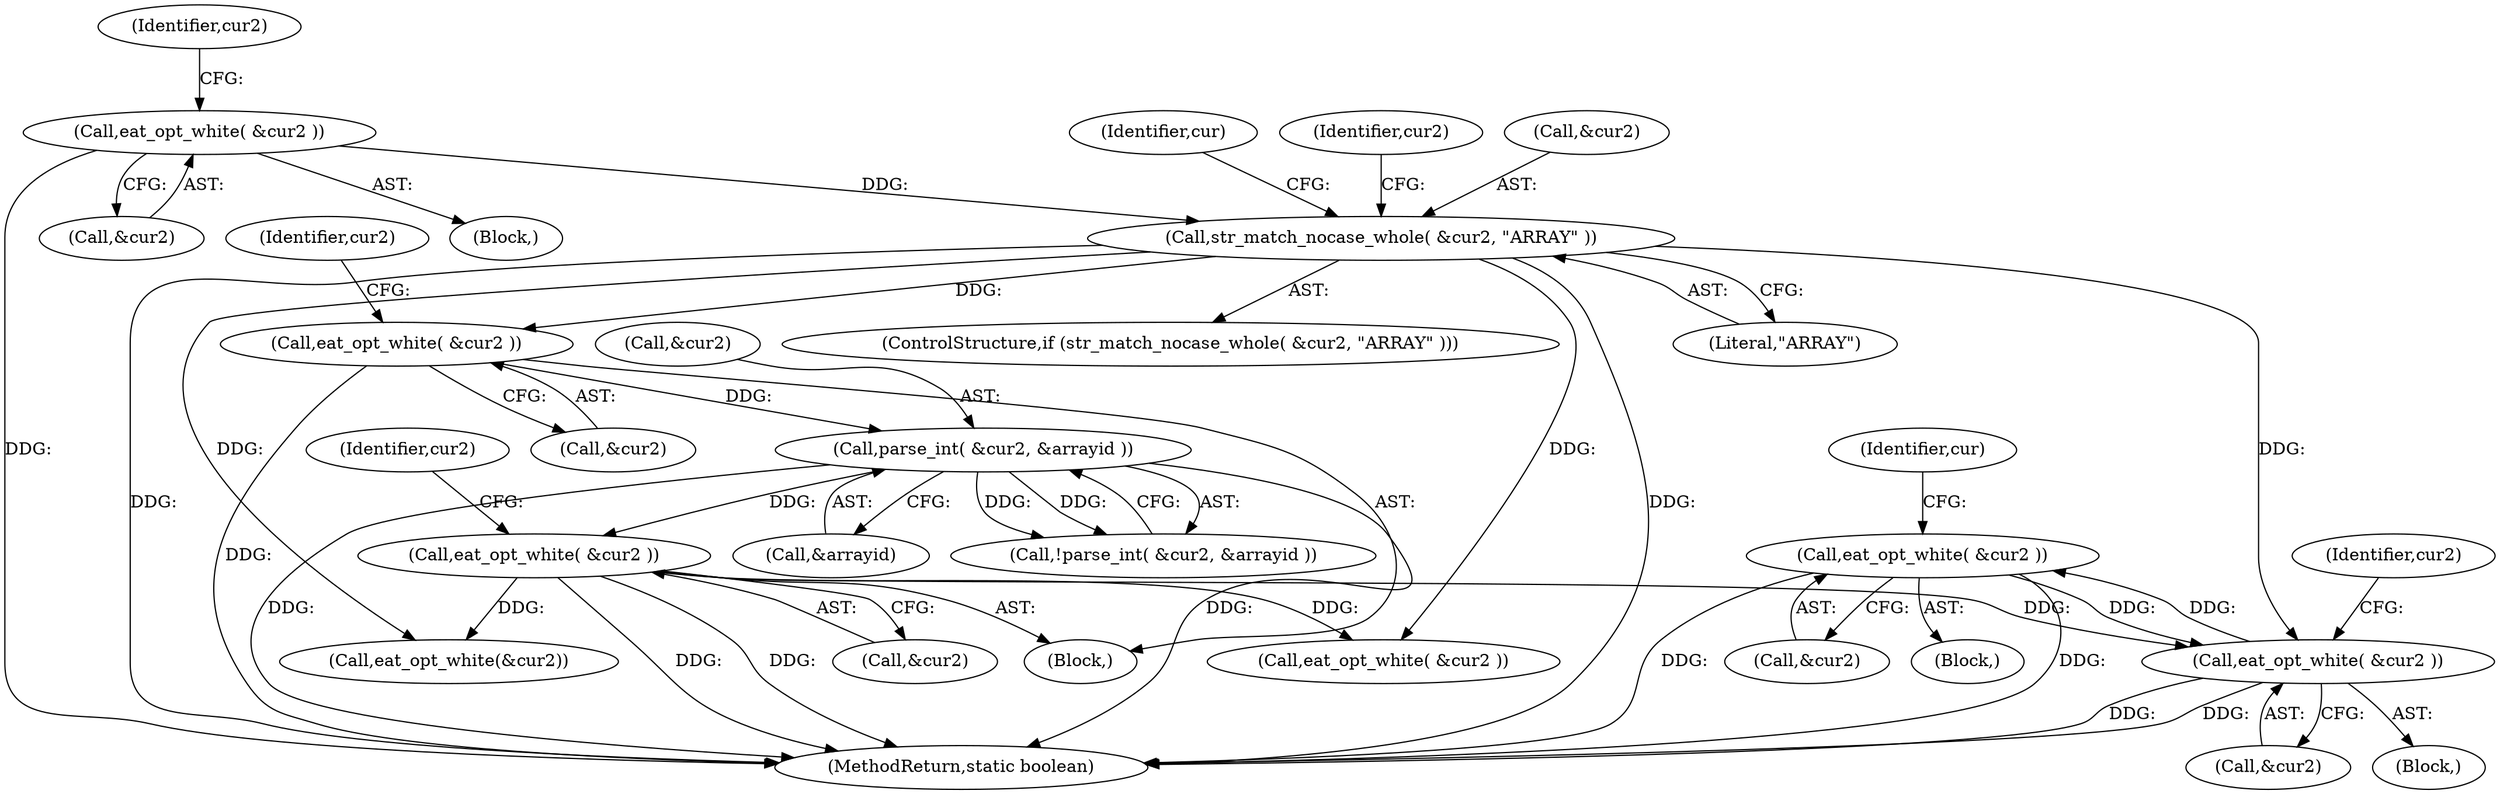 digraph "0_virglrenderer_e534b51ca3c3cd25f3990589932a9ed711c59b27@pointer" {
"1003503" [label="(Call,eat_opt_white( &cur2 ))"];
"1003492" [label="(Call,eat_opt_white( &cur2 ))"];
"1003148" [label="(Call,str_match_nocase_whole( &cur2, \"ARRAY\" ))"];
"1003144" [label="(Call,eat_opt_white( &cur2 ))"];
"1003503" [label="(Call,eat_opt_white( &cur2 ))"];
"1003183" [label="(Call,eat_opt_white( &cur2 ))"];
"1003172" [label="(Call,parse_int( &cur2, &arrayid ))"];
"1003167" [label="(Call,eat_opt_white( &cur2 ))"];
"1003183" [label="(Call,eat_opt_white( &cur2 ))"];
"1003147" [label="(ControlStructure,if (str_match_nocase_whole( &cur2, \"ARRAY\" )))"];
"1003173" [label="(Call,&cur2)"];
"1003168" [label="(Call,&cur2)"];
"1003280" [label="(Call,eat_opt_white(&cur2))"];
"1003189" [label="(Identifier,cur2)"];
"1003148" [label="(Call,str_match_nocase_whole( &cur2, \"ARRAY\" ))"];
"1003224" [label="(Identifier,cur)"];
"1003184" [label="(Call,&cur2)"];
"1003150" [label="(Identifier,cur2)"];
"1003503" [label="(Call,eat_opt_white( &cur2 ))"];
"1003500" [label="(Block,)"];
"1003493" [label="(Call,&cur2)"];
"1003174" [label="(Identifier,cur2)"];
"1003144" [label="(Call,eat_opt_white( &cur2 ))"];
"1003157" [label="(Identifier,cur2)"];
"1003167" [label="(Call,eat_opt_white( &cur2 ))"];
"1004167" [label="(MethodReturn,static boolean)"];
"1003498" [label="(Identifier,cur2)"];
"1003172" [label="(Call,parse_int( &cur2, &arrayid ))"];
"1003504" [label="(Call,&cur2)"];
"1003175" [label="(Call,&arrayid)"];
"1003507" [label="(Identifier,cur)"];
"1003138" [label="(Block,)"];
"1003149" [label="(Call,&cur2)"];
"1003171" [label="(Call,!parse_int( &cur2, &arrayid ))"];
"1003606" [label="(Call,eat_opt_white( &cur2 ))"];
"1003151" [label="(Literal,\"ARRAY\")"];
"1003145" [label="(Call,&cur2)"];
"1003492" [label="(Call,eat_opt_white( &cur2 ))"];
"1003152" [label="(Block,)"];
"1003488" [label="(Block,)"];
"1003503" -> "1003500"  [label="AST: "];
"1003503" -> "1003504"  [label="CFG: "];
"1003504" -> "1003503"  [label="AST: "];
"1003507" -> "1003503"  [label="CFG: "];
"1003503" -> "1004167"  [label="DDG: "];
"1003503" -> "1004167"  [label="DDG: "];
"1003503" -> "1003492"  [label="DDG: "];
"1003492" -> "1003503"  [label="DDG: "];
"1003492" -> "1003488"  [label="AST: "];
"1003492" -> "1003493"  [label="CFG: "];
"1003493" -> "1003492"  [label="AST: "];
"1003498" -> "1003492"  [label="CFG: "];
"1003492" -> "1004167"  [label="DDG: "];
"1003492" -> "1004167"  [label="DDG: "];
"1003148" -> "1003492"  [label="DDG: "];
"1003183" -> "1003492"  [label="DDG: "];
"1003148" -> "1003147"  [label="AST: "];
"1003148" -> "1003151"  [label="CFG: "];
"1003149" -> "1003148"  [label="AST: "];
"1003151" -> "1003148"  [label="AST: "];
"1003157" -> "1003148"  [label="CFG: "];
"1003224" -> "1003148"  [label="CFG: "];
"1003148" -> "1004167"  [label="DDG: "];
"1003148" -> "1004167"  [label="DDG: "];
"1003144" -> "1003148"  [label="DDG: "];
"1003148" -> "1003167"  [label="DDG: "];
"1003148" -> "1003280"  [label="DDG: "];
"1003148" -> "1003606"  [label="DDG: "];
"1003144" -> "1003138"  [label="AST: "];
"1003144" -> "1003145"  [label="CFG: "];
"1003145" -> "1003144"  [label="AST: "];
"1003150" -> "1003144"  [label="CFG: "];
"1003144" -> "1004167"  [label="DDG: "];
"1003183" -> "1003152"  [label="AST: "];
"1003183" -> "1003184"  [label="CFG: "];
"1003184" -> "1003183"  [label="AST: "];
"1003189" -> "1003183"  [label="CFG: "];
"1003183" -> "1004167"  [label="DDG: "];
"1003183" -> "1004167"  [label="DDG: "];
"1003172" -> "1003183"  [label="DDG: "];
"1003183" -> "1003280"  [label="DDG: "];
"1003183" -> "1003606"  [label="DDG: "];
"1003172" -> "1003171"  [label="AST: "];
"1003172" -> "1003175"  [label="CFG: "];
"1003173" -> "1003172"  [label="AST: "];
"1003175" -> "1003172"  [label="AST: "];
"1003171" -> "1003172"  [label="CFG: "];
"1003172" -> "1004167"  [label="DDG: "];
"1003172" -> "1004167"  [label="DDG: "];
"1003172" -> "1003171"  [label="DDG: "];
"1003172" -> "1003171"  [label="DDG: "];
"1003167" -> "1003172"  [label="DDG: "];
"1003167" -> "1003152"  [label="AST: "];
"1003167" -> "1003168"  [label="CFG: "];
"1003168" -> "1003167"  [label="AST: "];
"1003174" -> "1003167"  [label="CFG: "];
"1003167" -> "1004167"  [label="DDG: "];
}
